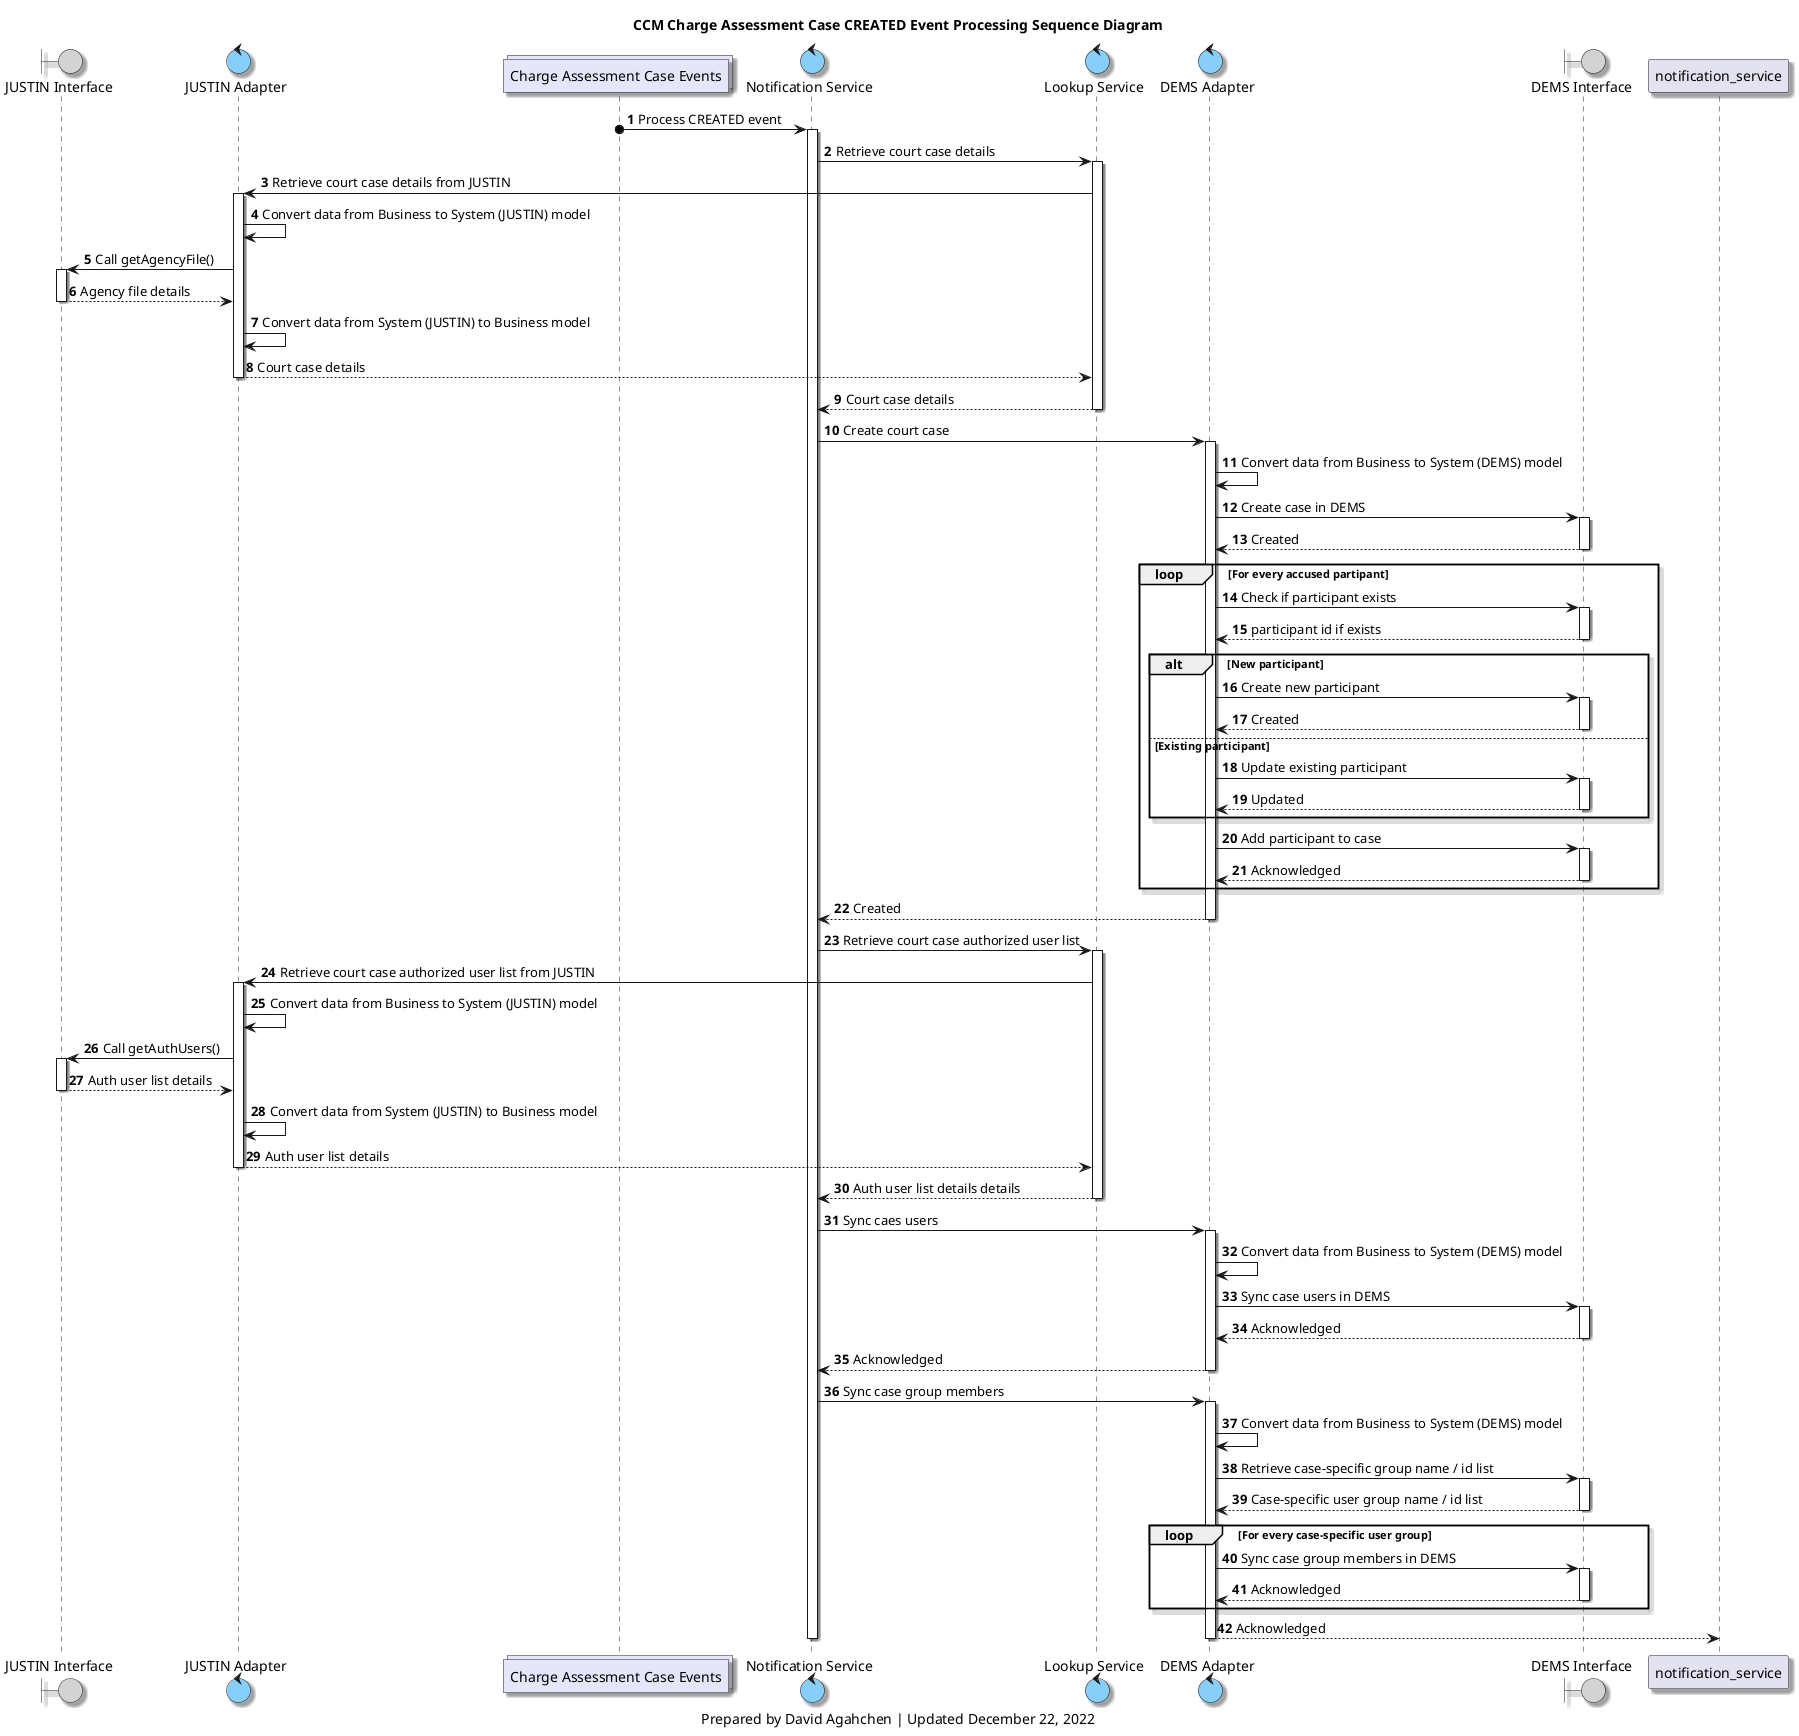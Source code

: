 @startuml
'hide footbox

skinparam Shadowing true
skinparam CollectionsBackgroundColor Lavender
skinparam ControlBackgroundColor LightSkyBlue
skinparam BoundaryBackgroundColor LightGrey

/' 
Available colours
https://plantuml-documentation.readthedocs.io/en/latest/formatting/color-names.html
'/

boundary j_interface as "JUSTIN Interface"
control j_adapter as "JUSTIN Adapter"
collections charge_assessment_cases_topic as "Charge Assessment Case Events"
control case_notification_service as "Notification Service"
control case_lookup_service as "Lookup Service"
control d_adapter as "DEMS Adapter"
boundary d_interface as "DEMS Interface"

title
CCM Charge Assessment Case CREATED Event Processing Sequence Diagram
end title

autonumber

charge_assessment_cases_topic o-> case_notification_service : Process CREATED event
activate case_notification_service
case_notification_service -> case_lookup_service: Retrieve court case details
activate case_lookup_service
case_lookup_service -> j_adapter: Retrieve court case details from JUSTIN

activate j_adapter
j_adapter -> j_adapter: Convert data from Business to System (JUSTIN) model
j_adapter -> j_interface: Call getAgencyFile()
activate j_interface
j_interface --> j_adapter: Agency file details
deactivate j_interface
j_adapter -> j_adapter: Convert data from System (JUSTIN) to Business model
j_adapter --> case_lookup_service: Court case details
deactivate j_adapter

case_lookup_service --> case_notification_service: Court case details
deactivate case_lookup_service

case_notification_service -> d_adapter: Create court case

activate d_adapter
d_adapter -> d_adapter: Convert data from Business to System (DEMS) model
d_adapter -> d_interface: Create case in DEMS
activate d_interface
d_interface --> d_adapter: Created
deactivate d_interface

loop For every accused partipant
    d_adapter -> d_interface: Check if participant exists
    activate d_interface
    d_interface --> d_adapter: participant id if exists
    deactivate d_interface
    alt New participant
        d_adapter -> d_interface: Create new participant
        activate d_interface
        d_interface --> d_adapter: Created
        deactivate d_interface
    else Existing participant
        d_adapter -> d_interface: Update existing participant
        activate d_interface
        d_interface --> d_adapter: Updated
        deactivate d_interface
    end
    d_adapter -> d_interface: Add participant to case
    activate d_interface
    d_interface --> d_adapter: Acknowledged
    deactivate d_interface
end

d_adapter --> case_notification_service: Created

deactivate d_adapter

case_notification_service -> case_lookup_service: Retrieve court case authorized user list
activate case_lookup_service
case_lookup_service -> j_adapter: Retrieve court case authorized user list from JUSTIN

activate j_adapter
j_adapter -> j_adapter: Convert data from Business to System (JUSTIN) model
j_adapter -> j_interface: Call getAuthUsers()
activate j_interface
j_interface --> j_adapter: Auth user list details
deactivate j_interface
j_adapter -> j_adapter: Convert data from System (JUSTIN) to Business model
j_adapter --> case_lookup_service: Auth user list details
deactivate j_adapter

case_lookup_service --> case_notification_service: Auth user list details details
deactivate case_lookup_service

case_notification_service -> d_adapter: Sync caes users
activate d_adapter
d_adapter -> d_adapter: Convert data from Business to System (DEMS) model
d_adapter -> d_interface: Sync case users in DEMS
activate d_interface
d_interface --> d_adapter: Acknowledged
deactivate d_interface
d_adapter --> case_notification_service: Acknowledged
deactivate d_adapter

case_notification_service -> d_adapter: Sync case group members
activate d_adapter
d_adapter -> d_adapter: Convert data from Business to System (DEMS) model
d_adapter -> d_interface: Retrieve case-specific group name / id list
activate d_interface
d_interface --> d_adapter: Case-specific user group name / id list
deactivate d_interface
loop For every case-specific user group
    d_adapter -> d_interface: Sync case group members in DEMS
    activate d_interface
    d_interface --> d_adapter: Acknowledged
    deactivate d_interface
end
d_adapter --> notification_service: Acknowledged
deactivate d_adapter

deactivate case_notification_service

caption
Prepared by David Agahchen | Updated December 22, 2022
end caption
@enduml